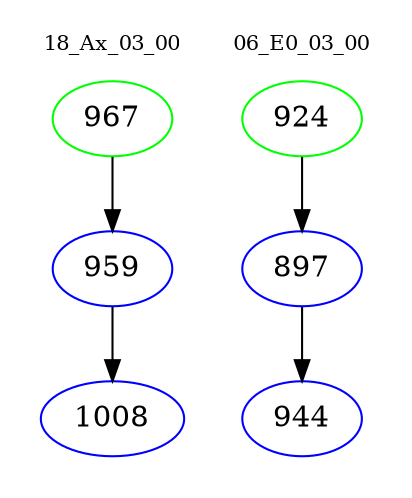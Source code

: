 digraph{
subgraph cluster_0 {
color = white
label = "18_Ax_03_00";
fontsize=10;
T0_967 [label="967", color="green"]
T0_967 -> T0_959 [color="black"]
T0_959 [label="959", color="blue"]
T0_959 -> T0_1008 [color="black"]
T0_1008 [label="1008", color="blue"]
}
subgraph cluster_1 {
color = white
label = "06_E0_03_00";
fontsize=10;
T1_924 [label="924", color="green"]
T1_924 -> T1_897 [color="black"]
T1_897 [label="897", color="blue"]
T1_897 -> T1_944 [color="black"]
T1_944 [label="944", color="blue"]
}
}
